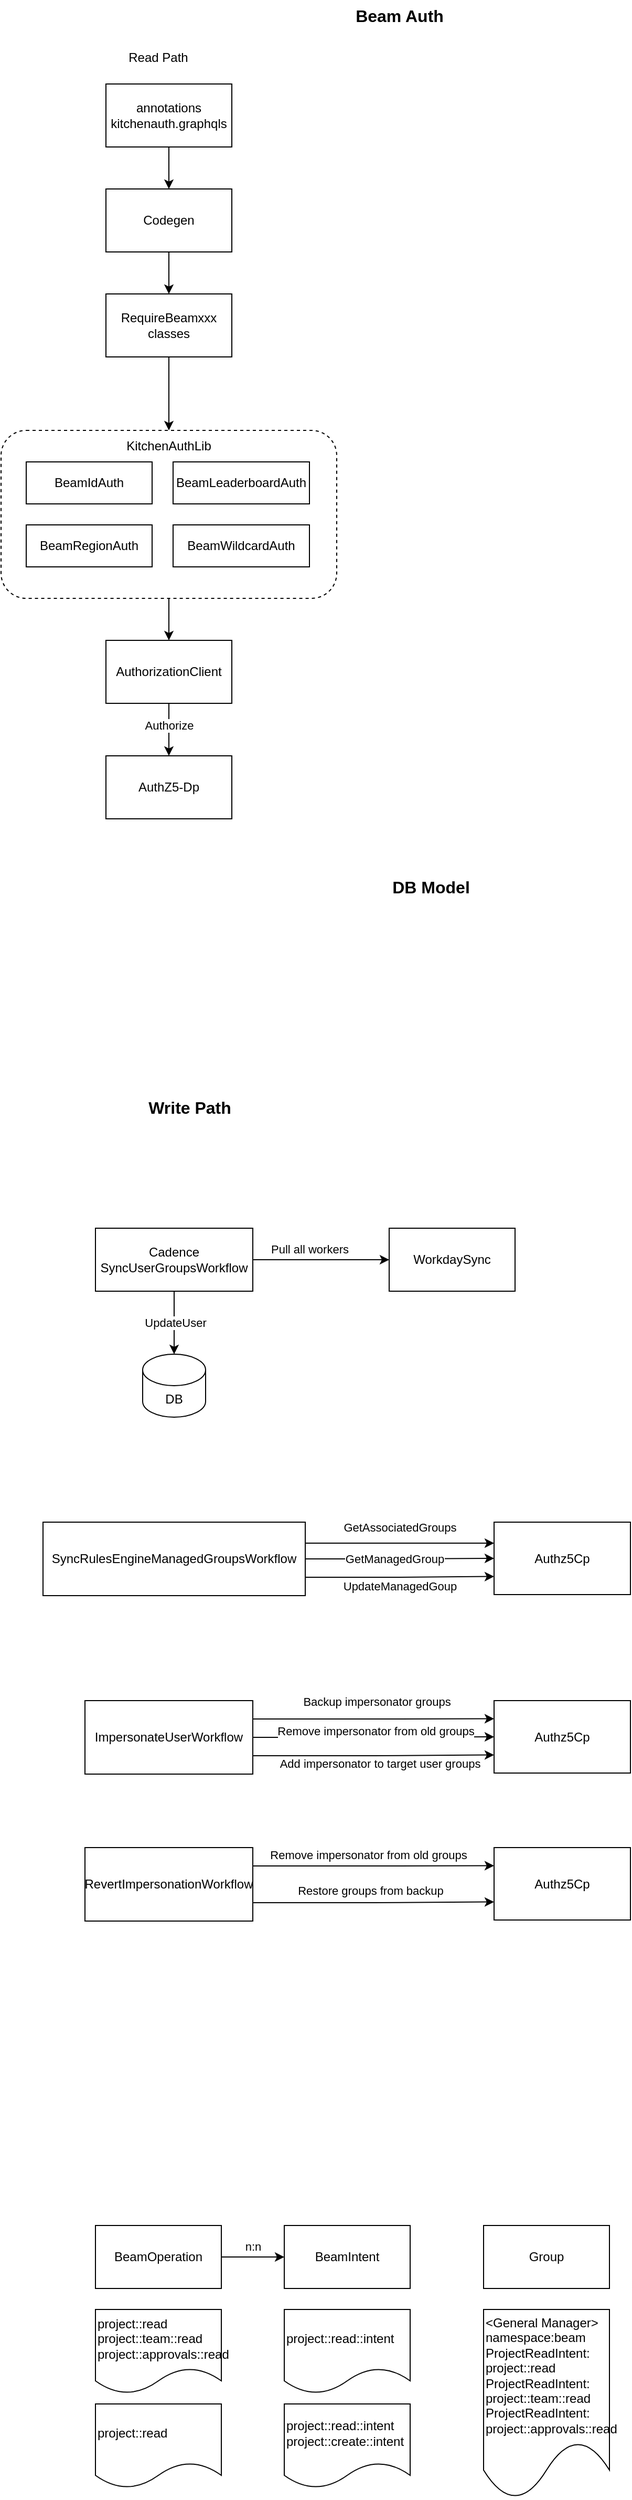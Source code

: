 <mxfile version="23.1.1" type="github">
  <diagram name="Page-1" id="SZ85hrHEJdvXRmAmFtXn">
    <mxGraphModel dx="776" dy="682" grid="1" gridSize="10" guides="1" tooltips="1" connect="1" arrows="1" fold="1" page="1" pageScale="1" pageWidth="850" pageHeight="1100" math="0" shadow="0">
      <root>
        <mxCell id="0" />
        <mxCell id="1" parent="0" />
        <mxCell id="W5UCEF_RRDmbueloPfdi-15" style="edgeStyle=orthogonalEdgeStyle;rounded=0;orthogonalLoop=1;jettySize=auto;html=1;exitX=0.5;exitY=1;exitDx=0;exitDy=0;entryX=0.5;entryY=0;entryDx=0;entryDy=0;" edge="1" parent="1" source="W5UCEF_RRDmbueloPfdi-9" target="W5UCEF_RRDmbueloPfdi-14">
          <mxGeometry relative="1" as="geometry" />
        </mxCell>
        <mxCell id="W5UCEF_RRDmbueloPfdi-9" value="" style="rounded=1;whiteSpace=wrap;html=1;dashed=1;" vertex="1" parent="1">
          <mxGeometry x="50" y="550" width="320" height="160" as="geometry" />
        </mxCell>
        <mxCell id="W5UCEF_RRDmbueloPfdi-4" style="edgeStyle=orthogonalEdgeStyle;rounded=0;orthogonalLoop=1;jettySize=auto;html=1;exitX=0.5;exitY=1;exitDx=0;exitDy=0;" edge="1" parent="1" source="W5UCEF_RRDmbueloPfdi-1" target="W5UCEF_RRDmbueloPfdi-3">
          <mxGeometry relative="1" as="geometry" />
        </mxCell>
        <mxCell id="W5UCEF_RRDmbueloPfdi-1" value="annotations&lt;br&gt;kitchenauth.graphqls" style="rounded=0;whiteSpace=wrap;html=1;" vertex="1" parent="1">
          <mxGeometry x="150" y="220" width="120" height="60" as="geometry" />
        </mxCell>
        <mxCell id="W5UCEF_RRDmbueloPfdi-2" value="&lt;b&gt;&lt;font style=&quot;font-size: 16px;&quot;&gt;Beam Auth&lt;/font&gt;&lt;/b&gt;" style="text;html=1;strokeColor=none;fillColor=none;align=center;verticalAlign=middle;whiteSpace=wrap;rounded=0;" vertex="1" parent="1">
          <mxGeometry x="340" y="140" width="180" height="30" as="geometry" />
        </mxCell>
        <mxCell id="W5UCEF_RRDmbueloPfdi-6" style="edgeStyle=orthogonalEdgeStyle;rounded=0;orthogonalLoop=1;jettySize=auto;html=1;exitX=0.5;exitY=1;exitDx=0;exitDy=0;entryX=0.5;entryY=0;entryDx=0;entryDy=0;" edge="1" parent="1" source="W5UCEF_RRDmbueloPfdi-3" target="W5UCEF_RRDmbueloPfdi-5">
          <mxGeometry relative="1" as="geometry" />
        </mxCell>
        <mxCell id="W5UCEF_RRDmbueloPfdi-3" value="Codegen" style="rounded=0;whiteSpace=wrap;html=1;" vertex="1" parent="1">
          <mxGeometry x="150" y="320" width="120" height="60" as="geometry" />
        </mxCell>
        <mxCell id="W5UCEF_RRDmbueloPfdi-13" style="edgeStyle=orthogonalEdgeStyle;rounded=0;orthogonalLoop=1;jettySize=auto;html=1;exitX=0.5;exitY=1;exitDx=0;exitDy=0;" edge="1" parent="1" source="W5UCEF_RRDmbueloPfdi-5" target="W5UCEF_RRDmbueloPfdi-9">
          <mxGeometry relative="1" as="geometry" />
        </mxCell>
        <mxCell id="W5UCEF_RRDmbueloPfdi-5" value="RequireBeamxxx&lt;br&gt;classes" style="rounded=0;whiteSpace=wrap;html=1;" vertex="1" parent="1">
          <mxGeometry x="150" y="420" width="120" height="60" as="geometry" />
        </mxCell>
        <mxCell id="W5UCEF_RRDmbueloPfdi-7" value="BeamIdAuth" style="rounded=0;whiteSpace=wrap;html=1;" vertex="1" parent="1">
          <mxGeometry x="74" y="580" width="120" height="40" as="geometry" />
        </mxCell>
        <mxCell id="W5UCEF_RRDmbueloPfdi-10" value="BeamLeaderboardAuth" style="rounded=0;whiteSpace=wrap;html=1;" vertex="1" parent="1">
          <mxGeometry x="214" y="580" width="130" height="40" as="geometry" />
        </mxCell>
        <mxCell id="W5UCEF_RRDmbueloPfdi-11" value="BeamRegionAuth" style="rounded=0;whiteSpace=wrap;html=1;" vertex="1" parent="1">
          <mxGeometry x="74" y="640" width="120" height="40" as="geometry" />
        </mxCell>
        <mxCell id="W5UCEF_RRDmbueloPfdi-12" value="BeamWildcardAuth" style="rounded=0;whiteSpace=wrap;html=1;" vertex="1" parent="1">
          <mxGeometry x="214" y="640" width="130" height="40" as="geometry" />
        </mxCell>
        <mxCell id="W5UCEF_RRDmbueloPfdi-17" style="edgeStyle=orthogonalEdgeStyle;rounded=0;orthogonalLoop=1;jettySize=auto;html=1;exitX=0.5;exitY=1;exitDx=0;exitDy=0;entryX=0.5;entryY=0;entryDx=0;entryDy=0;" edge="1" parent="1" source="W5UCEF_RRDmbueloPfdi-14" target="W5UCEF_RRDmbueloPfdi-16">
          <mxGeometry relative="1" as="geometry" />
        </mxCell>
        <mxCell id="W5UCEF_RRDmbueloPfdi-18" value="Authorize" style="edgeLabel;html=1;align=center;verticalAlign=middle;resizable=0;points=[];" vertex="1" connectable="0" parent="W5UCEF_RRDmbueloPfdi-17">
          <mxGeometry x="-0.167" y="4" relative="1" as="geometry">
            <mxPoint x="-4" as="offset" />
          </mxGeometry>
        </mxCell>
        <mxCell id="W5UCEF_RRDmbueloPfdi-14" value="AuthorizationClient" style="rounded=0;whiteSpace=wrap;html=1;" vertex="1" parent="1">
          <mxGeometry x="150" y="750" width="120" height="60" as="geometry" />
        </mxCell>
        <mxCell id="W5UCEF_RRDmbueloPfdi-16" value="AuthZ5-Dp" style="rounded=0;whiteSpace=wrap;html=1;" vertex="1" parent="1">
          <mxGeometry x="150" y="860" width="120" height="60" as="geometry" />
        </mxCell>
        <mxCell id="W5UCEF_RRDmbueloPfdi-19" value="KitchenAuthLib" style="text;html=1;strokeColor=none;fillColor=none;align=center;verticalAlign=middle;whiteSpace=wrap;rounded=0;" vertex="1" parent="1">
          <mxGeometry x="180" y="550" width="60" height="30" as="geometry" />
        </mxCell>
        <mxCell id="W5UCEF_RRDmbueloPfdi-20" value="Read Path" style="text;html=1;strokeColor=none;fillColor=none;align=center;verticalAlign=middle;whiteSpace=wrap;rounded=0;" vertex="1" parent="1">
          <mxGeometry x="170" y="180" width="60" height="30" as="geometry" />
        </mxCell>
        <mxCell id="W5UCEF_RRDmbueloPfdi-21" value="&lt;b&gt;&lt;font style=&quot;font-size: 16px;&quot;&gt;Write Path&lt;/font&gt;&lt;/b&gt;" style="text;html=1;strokeColor=none;fillColor=none;align=center;verticalAlign=middle;whiteSpace=wrap;rounded=0;" vertex="1" parent="1">
          <mxGeometry x="150" y="1180" width="160" height="30" as="geometry" />
        </mxCell>
        <mxCell id="W5UCEF_RRDmbueloPfdi-23" value="&lt;b&gt;&lt;font style=&quot;font-size: 16px;&quot;&gt;DB Model&lt;/font&gt;&lt;/b&gt;" style="text;html=1;strokeColor=none;fillColor=none;align=center;verticalAlign=middle;whiteSpace=wrap;rounded=0;" vertex="1" parent="1">
          <mxGeometry x="370" y="970" width="180" height="30" as="geometry" />
        </mxCell>
        <mxCell id="W5UCEF_RRDmbueloPfdi-26" style="edgeStyle=orthogonalEdgeStyle;rounded=0;orthogonalLoop=1;jettySize=auto;html=1;exitX=1;exitY=0.5;exitDx=0;exitDy=0;" edge="1" parent="1" source="W5UCEF_RRDmbueloPfdi-24" target="W5UCEF_RRDmbueloPfdi-25">
          <mxGeometry relative="1" as="geometry" />
        </mxCell>
        <mxCell id="W5UCEF_RRDmbueloPfdi-32" value="Pull all workers" style="edgeLabel;html=1;align=center;verticalAlign=middle;resizable=0;points=[];" vertex="1" connectable="0" parent="W5UCEF_RRDmbueloPfdi-26">
          <mxGeometry x="-0.191" y="-1" relative="1" as="geometry">
            <mxPoint x="1" y="-11" as="offset" />
          </mxGeometry>
        </mxCell>
        <mxCell id="W5UCEF_RRDmbueloPfdi-29" value="UpdateUser" style="edgeStyle=orthogonalEdgeStyle;rounded=0;orthogonalLoop=1;jettySize=auto;html=1;exitX=0.5;exitY=1;exitDx=0;exitDy=0;" edge="1" parent="1" source="W5UCEF_RRDmbueloPfdi-24">
          <mxGeometry relative="1" as="geometry">
            <mxPoint x="215" y="1430" as="targetPoint" />
          </mxGeometry>
        </mxCell>
        <mxCell id="W5UCEF_RRDmbueloPfdi-24" value="Cadence&lt;br&gt;SyncUserGroupsWorkflow" style="rounded=0;whiteSpace=wrap;html=1;" vertex="1" parent="1">
          <mxGeometry x="140" y="1310" width="150" height="60" as="geometry" />
        </mxCell>
        <mxCell id="W5UCEF_RRDmbueloPfdi-25" value="WorkdaySync" style="rounded=0;whiteSpace=wrap;html=1;" vertex="1" parent="1">
          <mxGeometry x="420" y="1310" width="120" height="60" as="geometry" />
        </mxCell>
        <mxCell id="W5UCEF_RRDmbueloPfdi-28" value="DB" style="shape=cylinder3;whiteSpace=wrap;html=1;boundedLbl=1;backgroundOutline=1;size=15;" vertex="1" parent="1">
          <mxGeometry x="185" y="1430" width="60" height="60" as="geometry" />
        </mxCell>
        <mxCell id="W5UCEF_RRDmbueloPfdi-36" style="edgeStyle=orthogonalEdgeStyle;rounded=0;orthogonalLoop=1;jettySize=auto;html=1;exitX=1;exitY=0.5;exitDx=0;exitDy=0;" edge="1" parent="1">
          <mxGeometry relative="1" as="geometry">
            <mxPoint x="340" y="1610" as="sourcePoint" />
            <mxPoint x="520" y="1610" as="targetPoint" />
          </mxGeometry>
        </mxCell>
        <mxCell id="W5UCEF_RRDmbueloPfdi-37" value="GetAssociatedGroups" style="edgeLabel;html=1;align=center;verticalAlign=middle;resizable=0;points=[];" vertex="1" connectable="0" parent="W5UCEF_RRDmbueloPfdi-36">
          <mxGeometry x="0.017" y="5" relative="1" as="geometry">
            <mxPoint x="-2" y="-10" as="offset" />
          </mxGeometry>
        </mxCell>
        <mxCell id="W5UCEF_RRDmbueloPfdi-38" style="edgeStyle=orthogonalEdgeStyle;rounded=0;orthogonalLoop=1;jettySize=auto;html=1;exitX=1;exitY=0.5;exitDx=0;exitDy=0;" edge="1" parent="1" source="W5UCEF_RRDmbueloPfdi-33" target="W5UCEF_RRDmbueloPfdi-35">
          <mxGeometry relative="1" as="geometry" />
        </mxCell>
        <mxCell id="W5UCEF_RRDmbueloPfdi-39" value="GetManagedGroup" style="edgeLabel;html=1;align=center;verticalAlign=middle;resizable=0;points=[];" vertex="1" connectable="0" parent="W5UCEF_RRDmbueloPfdi-38">
          <mxGeometry x="-0.116" y="2" relative="1" as="geometry">
            <mxPoint x="5" y="2" as="offset" />
          </mxGeometry>
        </mxCell>
        <mxCell id="W5UCEF_RRDmbueloPfdi-40" style="edgeStyle=orthogonalEdgeStyle;rounded=0;orthogonalLoop=1;jettySize=auto;html=1;exitX=1;exitY=0.75;exitDx=0;exitDy=0;entryX=0;entryY=0.75;entryDx=0;entryDy=0;" edge="1" parent="1" source="W5UCEF_RRDmbueloPfdi-33" target="W5UCEF_RRDmbueloPfdi-35">
          <mxGeometry relative="1" as="geometry" />
        </mxCell>
        <mxCell id="W5UCEF_RRDmbueloPfdi-41" value="UpdateManagedGoup" style="edgeLabel;html=1;align=center;verticalAlign=middle;resizable=0;points=[];" vertex="1" connectable="0" parent="W5UCEF_RRDmbueloPfdi-40">
          <mxGeometry x="-0.263" y="-2" relative="1" as="geometry">
            <mxPoint x="23" y="6" as="offset" />
          </mxGeometry>
        </mxCell>
        <mxCell id="W5UCEF_RRDmbueloPfdi-33" value="SyncRulesEngineManagedGroupsWorkflow" style="rounded=0;whiteSpace=wrap;html=1;" vertex="1" parent="1">
          <mxGeometry x="90" y="1590" width="250" height="70" as="geometry" />
        </mxCell>
        <mxCell id="W5UCEF_RRDmbueloPfdi-35" value="Authz5Cp" style="rounded=0;whiteSpace=wrap;html=1;" vertex="1" parent="1">
          <mxGeometry x="520" y="1590" width="130" height="69" as="geometry" />
        </mxCell>
        <mxCell id="W5UCEF_RRDmbueloPfdi-45" style="edgeStyle=orthogonalEdgeStyle;rounded=0;orthogonalLoop=1;jettySize=auto;html=1;exitX=1;exitY=0.25;exitDx=0;exitDy=0;entryX=0;entryY=0.25;entryDx=0;entryDy=0;" edge="1" parent="1" source="W5UCEF_RRDmbueloPfdi-42" target="W5UCEF_RRDmbueloPfdi-44">
          <mxGeometry relative="1" as="geometry" />
        </mxCell>
        <mxCell id="W5UCEF_RRDmbueloPfdi-46" value="Backup impersonator groups" style="edgeLabel;html=1;align=center;verticalAlign=middle;resizable=0;points=[];" vertex="1" connectable="0" parent="W5UCEF_RRDmbueloPfdi-45">
          <mxGeometry x="0.023" y="2" relative="1" as="geometry">
            <mxPoint y="-15" as="offset" />
          </mxGeometry>
        </mxCell>
        <mxCell id="W5UCEF_RRDmbueloPfdi-47" style="edgeStyle=orthogonalEdgeStyle;rounded=0;orthogonalLoop=1;jettySize=auto;html=1;exitX=1;exitY=0.5;exitDx=0;exitDy=0;entryX=0;entryY=0.5;entryDx=0;entryDy=0;" edge="1" parent="1" source="W5UCEF_RRDmbueloPfdi-42" target="W5UCEF_RRDmbueloPfdi-44">
          <mxGeometry relative="1" as="geometry" />
        </mxCell>
        <mxCell id="W5UCEF_RRDmbueloPfdi-48" value="Remove impersonator from old groups" style="edgeLabel;html=1;align=center;verticalAlign=middle;resizable=0;points=[];" vertex="1" connectable="0" parent="W5UCEF_RRDmbueloPfdi-47">
          <mxGeometry x="0.016" y="6" relative="1" as="geometry">
            <mxPoint as="offset" />
          </mxGeometry>
        </mxCell>
        <mxCell id="W5UCEF_RRDmbueloPfdi-49" style="edgeStyle=orthogonalEdgeStyle;rounded=0;orthogonalLoop=1;jettySize=auto;html=1;exitX=1;exitY=0.75;exitDx=0;exitDy=0;entryX=0;entryY=0.75;entryDx=0;entryDy=0;" edge="1" parent="1" source="W5UCEF_RRDmbueloPfdi-42" target="W5UCEF_RRDmbueloPfdi-44">
          <mxGeometry relative="1" as="geometry" />
        </mxCell>
        <mxCell id="W5UCEF_RRDmbueloPfdi-50" value="Add impersonator to target user groups" style="edgeLabel;html=1;align=center;verticalAlign=middle;resizable=0;points=[];" vertex="1" connectable="0" parent="W5UCEF_RRDmbueloPfdi-49">
          <mxGeometry x="0.051" y="1" relative="1" as="geometry">
            <mxPoint y="9" as="offset" />
          </mxGeometry>
        </mxCell>
        <mxCell id="W5UCEF_RRDmbueloPfdi-42" value="ImpersonateUserWorkflow" style="rounded=0;whiteSpace=wrap;html=1;" vertex="1" parent="1">
          <mxGeometry x="130" y="1760" width="160" height="70" as="geometry" />
        </mxCell>
        <mxCell id="W5UCEF_RRDmbueloPfdi-52" style="edgeStyle=orthogonalEdgeStyle;rounded=0;orthogonalLoop=1;jettySize=auto;html=1;exitX=1;exitY=0.25;exitDx=0;exitDy=0;entryX=0;entryY=0.25;entryDx=0;entryDy=0;" edge="1" parent="1" source="W5UCEF_RRDmbueloPfdi-43" target="W5UCEF_RRDmbueloPfdi-51">
          <mxGeometry relative="1" as="geometry" />
        </mxCell>
        <mxCell id="W5UCEF_RRDmbueloPfdi-53" value="Remove impersonator from old groups" style="edgeLabel;html=1;align=center;verticalAlign=middle;resizable=0;points=[];" vertex="1" connectable="0" parent="W5UCEF_RRDmbueloPfdi-52">
          <mxGeometry x="-0.048" y="4" relative="1" as="geometry">
            <mxPoint y="-7" as="offset" />
          </mxGeometry>
        </mxCell>
        <mxCell id="W5UCEF_RRDmbueloPfdi-54" style="edgeStyle=orthogonalEdgeStyle;rounded=0;orthogonalLoop=1;jettySize=auto;html=1;exitX=1;exitY=0.75;exitDx=0;exitDy=0;entryX=0;entryY=0.75;entryDx=0;entryDy=0;" edge="1" parent="1" source="W5UCEF_RRDmbueloPfdi-43" target="W5UCEF_RRDmbueloPfdi-51">
          <mxGeometry relative="1" as="geometry" />
        </mxCell>
        <mxCell id="W5UCEF_RRDmbueloPfdi-55" value="Restore groups from backup" style="edgeLabel;html=1;align=center;verticalAlign=middle;resizable=0;points=[];" vertex="1" connectable="0" parent="W5UCEF_RRDmbueloPfdi-54">
          <mxGeometry x="-0.033" y="2" relative="1" as="geometry">
            <mxPoint y="-10" as="offset" />
          </mxGeometry>
        </mxCell>
        <mxCell id="W5UCEF_RRDmbueloPfdi-43" value="RevertImpersonationWorkflow" style="rounded=0;whiteSpace=wrap;html=1;" vertex="1" parent="1">
          <mxGeometry x="130" y="1900" width="160" height="70" as="geometry" />
        </mxCell>
        <mxCell id="W5UCEF_RRDmbueloPfdi-44" value="Authz5Cp" style="rounded=0;whiteSpace=wrap;html=1;" vertex="1" parent="1">
          <mxGeometry x="520" y="1760" width="130" height="69" as="geometry" />
        </mxCell>
        <mxCell id="W5UCEF_RRDmbueloPfdi-51" value="Authz5Cp" style="rounded=0;whiteSpace=wrap;html=1;" vertex="1" parent="1">
          <mxGeometry x="520" y="1900" width="130" height="69" as="geometry" />
        </mxCell>
        <mxCell id="W5UCEF_RRDmbueloPfdi-58" style="edgeStyle=orthogonalEdgeStyle;rounded=0;orthogonalLoop=1;jettySize=auto;html=1;exitX=1;exitY=0.5;exitDx=0;exitDy=0;entryX=0;entryY=0.5;entryDx=0;entryDy=0;" edge="1" parent="1" source="W5UCEF_RRDmbueloPfdi-56" target="W5UCEF_RRDmbueloPfdi-57">
          <mxGeometry relative="1" as="geometry" />
        </mxCell>
        <mxCell id="W5UCEF_RRDmbueloPfdi-59" value="n:n" style="edgeLabel;html=1;align=center;verticalAlign=middle;resizable=0;points=[];" vertex="1" connectable="0" parent="W5UCEF_RRDmbueloPfdi-58">
          <mxGeometry x="-0.533" relative="1" as="geometry">
            <mxPoint x="16" y="-10" as="offset" />
          </mxGeometry>
        </mxCell>
        <mxCell id="W5UCEF_RRDmbueloPfdi-56" value="BeamOperation" style="rounded=0;whiteSpace=wrap;html=1;" vertex="1" parent="1">
          <mxGeometry x="140" y="2260" width="120" height="60" as="geometry" />
        </mxCell>
        <mxCell id="W5UCEF_RRDmbueloPfdi-57" value="BeamIntent" style="rounded=0;whiteSpace=wrap;html=1;" vertex="1" parent="1">
          <mxGeometry x="320" y="2260" width="120" height="60" as="geometry" />
        </mxCell>
        <mxCell id="W5UCEF_RRDmbueloPfdi-60" value="project::read&lt;br&gt;project::team::read&lt;br&gt;project::approvals::read" style="shape=document;whiteSpace=wrap;html=1;boundedLbl=1;align=left;" vertex="1" parent="1">
          <mxGeometry x="140" y="2340" width="120" height="80" as="geometry" />
        </mxCell>
        <mxCell id="W5UCEF_RRDmbueloPfdi-61" value="project::read::intent" style="shape=document;whiteSpace=wrap;html=1;boundedLbl=1;align=left;" vertex="1" parent="1">
          <mxGeometry x="320" y="2340" width="120" height="80" as="geometry" />
        </mxCell>
        <mxCell id="W5UCEF_RRDmbueloPfdi-62" value="project::read" style="shape=document;whiteSpace=wrap;html=1;boundedLbl=1;align=left;" vertex="1" parent="1">
          <mxGeometry x="140" y="2430" width="120" height="80" as="geometry" />
        </mxCell>
        <mxCell id="W5UCEF_RRDmbueloPfdi-63" value="project::read::intent&lt;br&gt;project::create::intent" style="shape=document;whiteSpace=wrap;html=1;boundedLbl=1;align=left;" vertex="1" parent="1">
          <mxGeometry x="320" y="2430" width="120" height="80" as="geometry" />
        </mxCell>
        <mxCell id="W5UCEF_RRDmbueloPfdi-64" value="Group" style="rounded=0;whiteSpace=wrap;html=1;" vertex="1" parent="1">
          <mxGeometry x="510" y="2260" width="120" height="60" as="geometry" />
        </mxCell>
        <mxCell id="W5UCEF_RRDmbueloPfdi-65" value="&amp;lt;General Manager&amp;gt;&lt;br&gt;namespace:beam&lt;br&gt;ProjectReadIntent:&lt;br&gt;project::read&lt;br&gt;ProjectReadIntent:&lt;br&gt;project::team::read&lt;br&gt;ProjectReadIntent:&lt;br&gt;project::approvals::read" style="shape=document;whiteSpace=wrap;html=1;boundedLbl=1;align=left;" vertex="1" parent="1">
          <mxGeometry x="510" y="2340" width="120" height="180" as="geometry" />
        </mxCell>
      </root>
    </mxGraphModel>
  </diagram>
</mxfile>
